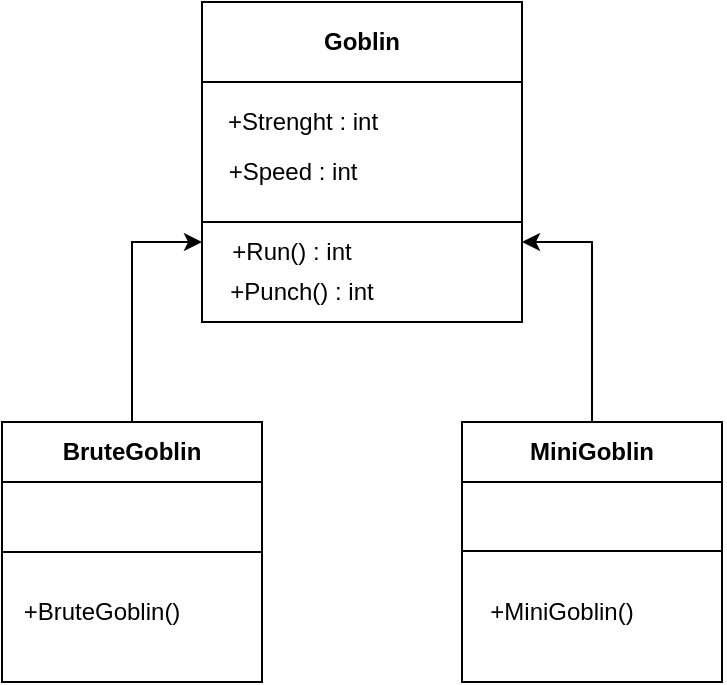 <mxfile version="26.2.14">
  <diagram name="Sida-1" id="czMU5QYMddI1ixg7advu">
    <mxGraphModel dx="786" dy="498" grid="1" gridSize="10" guides="1" tooltips="1" connect="1" arrows="1" fold="1" page="1" pageScale="1" pageWidth="827" pageHeight="1169" math="0" shadow="0">
      <root>
        <mxCell id="0" />
        <mxCell id="1" parent="0" />
        <mxCell id="ZiuGaVSC9lnNVbTBkLzB-7" value="Goblin" style="swimlane;whiteSpace=wrap;html=1;startSize=40;" vertex="1" parent="1">
          <mxGeometry x="280" y="120" width="160" height="160" as="geometry">
            <mxRectangle x="280" y="120" width="140" height="40" as="alternateBounds" />
          </mxGeometry>
        </mxCell>
        <mxCell id="ZiuGaVSC9lnNVbTBkLzB-10" value="+Strenght : int" style="text;html=1;align=center;verticalAlign=middle;resizable=0;points=[];autosize=1;strokeColor=none;fillColor=none;" vertex="1" parent="ZiuGaVSC9lnNVbTBkLzB-7">
          <mxGeometry y="45" width="100" height="30" as="geometry" />
        </mxCell>
        <mxCell id="ZiuGaVSC9lnNVbTBkLzB-12" value="+Speed : int" style="text;html=1;align=center;verticalAlign=middle;resizable=0;points=[];autosize=1;strokeColor=none;fillColor=none;" vertex="1" parent="ZiuGaVSC9lnNVbTBkLzB-7">
          <mxGeometry y="70" width="90" height="30" as="geometry" />
        </mxCell>
        <mxCell id="ZiuGaVSC9lnNVbTBkLzB-14" value="" style="endArrow=none;html=1;rounded=0;exitX=0;exitY=0.75;exitDx=0;exitDy=0;entryX=1;entryY=0.75;entryDx=0;entryDy=0;" edge="1" parent="ZiuGaVSC9lnNVbTBkLzB-7">
          <mxGeometry width="50" height="50" relative="1" as="geometry">
            <mxPoint y="110" as="sourcePoint" />
            <mxPoint x="160" y="110" as="targetPoint" />
          </mxGeometry>
        </mxCell>
        <mxCell id="ZiuGaVSC9lnNVbTBkLzB-15" value="+Run() : int" style="text;html=1;align=center;verticalAlign=middle;whiteSpace=wrap;rounded=0;" vertex="1" parent="ZiuGaVSC9lnNVbTBkLzB-7">
          <mxGeometry x="10" y="110" width="70" height="30" as="geometry" />
        </mxCell>
        <mxCell id="ZiuGaVSC9lnNVbTBkLzB-16" value="+Punch() : int" style="text;html=1;align=center;verticalAlign=middle;whiteSpace=wrap;rounded=0;" vertex="1" parent="ZiuGaVSC9lnNVbTBkLzB-7">
          <mxGeometry x="10" y="130" width="80" height="30" as="geometry" />
        </mxCell>
        <mxCell id="ZiuGaVSC9lnNVbTBkLzB-20" style="edgeStyle=orthogonalEdgeStyle;rounded=0;orthogonalLoop=1;jettySize=auto;html=1;exitX=0.5;exitY=0;exitDx=0;exitDy=0;entryX=0;entryY=0.75;entryDx=0;entryDy=0;" edge="1" parent="1" source="ZiuGaVSC9lnNVbTBkLzB-17" target="ZiuGaVSC9lnNVbTBkLzB-7">
          <mxGeometry relative="1" as="geometry" />
        </mxCell>
        <mxCell id="ZiuGaVSC9lnNVbTBkLzB-17" value="BruteGoblin" style="swimlane;whiteSpace=wrap;html=1;startSize=30;" vertex="1" parent="1">
          <mxGeometry x="180" y="330" width="130" height="130" as="geometry" />
        </mxCell>
        <mxCell id="ZiuGaVSC9lnNVbTBkLzB-18" value="+BruteGoblin()" style="text;html=1;align=center;verticalAlign=middle;whiteSpace=wrap;rounded=0;" vertex="1" parent="ZiuGaVSC9lnNVbTBkLzB-17">
          <mxGeometry x="20" y="80" width="60" height="30" as="geometry" />
        </mxCell>
        <mxCell id="ZiuGaVSC9lnNVbTBkLzB-19" value="" style="endArrow=none;html=1;rounded=0;entryX=1;entryY=0.5;entryDx=0;entryDy=0;exitX=0;exitY=0.5;exitDx=0;exitDy=0;" edge="1" parent="1" source="ZiuGaVSC9lnNVbTBkLzB-17" target="ZiuGaVSC9lnNVbTBkLzB-17">
          <mxGeometry width="50" height="50" relative="1" as="geometry">
            <mxPoint x="200" y="394.5" as="sourcePoint" />
            <mxPoint x="270" y="394.5" as="targetPoint" />
          </mxGeometry>
        </mxCell>
        <mxCell id="ZiuGaVSC9lnNVbTBkLzB-24" style="edgeStyle=orthogonalEdgeStyle;rounded=0;orthogonalLoop=1;jettySize=auto;html=1;exitX=0.5;exitY=0;exitDx=0;exitDy=0;entryX=1;entryY=0.75;entryDx=0;entryDy=0;" edge="1" parent="1" source="ZiuGaVSC9lnNVbTBkLzB-21" target="ZiuGaVSC9lnNVbTBkLzB-7">
          <mxGeometry relative="1" as="geometry" />
        </mxCell>
        <mxCell id="ZiuGaVSC9lnNVbTBkLzB-21" value="MiniGoblin" style="swimlane;whiteSpace=wrap;html=1;startSize=30;" vertex="1" parent="1">
          <mxGeometry x="410" y="330" width="130" height="130" as="geometry" />
        </mxCell>
        <mxCell id="ZiuGaVSC9lnNVbTBkLzB-22" value="+MiniGoblin()" style="text;html=1;align=center;verticalAlign=middle;whiteSpace=wrap;rounded=0;" vertex="1" parent="ZiuGaVSC9lnNVbTBkLzB-21">
          <mxGeometry x="20" y="80" width="60" height="30" as="geometry" />
        </mxCell>
        <mxCell id="ZiuGaVSC9lnNVbTBkLzB-23" value="" style="endArrow=none;html=1;rounded=0;entryX=1;entryY=0.5;entryDx=0;entryDy=0;exitX=0;exitY=0.5;exitDx=0;exitDy=0;" edge="1" parent="ZiuGaVSC9lnNVbTBkLzB-21">
          <mxGeometry width="50" height="50" relative="1" as="geometry">
            <mxPoint y="64.5" as="sourcePoint" />
            <mxPoint x="130" y="64.5" as="targetPoint" />
          </mxGeometry>
        </mxCell>
      </root>
    </mxGraphModel>
  </diagram>
</mxfile>
